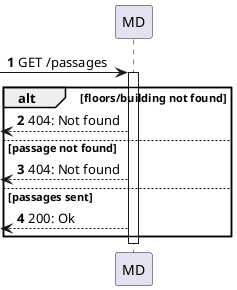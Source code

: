 @startuml
autonumber

participant "MD" as mdr

[-> mdr : GET /passages

activate mdr
    alt floors/building not found
        [<-- mdr : 404: Not found
    else passage not found
        [<-- mdr : 404: Not found
    else passages sent
        [<-- mdr : 200: Ok
    end
deactivate mdr

@enduml
